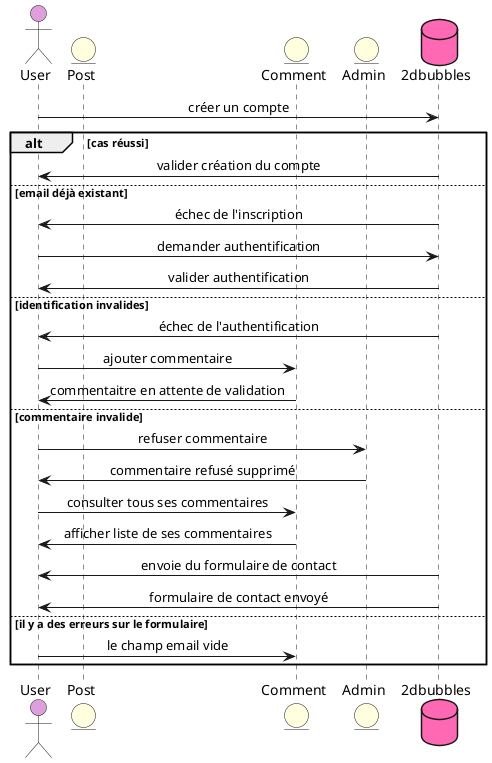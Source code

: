 @startuml UserSequence

skinparam responseMessageBelowArrow true
skinparam SequenceMessageAlignment center

actor User as User #Plum

entity Post as Post #LightYellow
entity Comment as Comment #LightYellow
entity Admin as Admin #LightYellow

database 2dbubbles as 2dbubbles #HotPink

User -> 2dbubbles: créer un compte
alt cas réussi
2dbubbles-> User: valider création du compte
else email déjà existant 
2dbubbles-> User: échec de l'inscription

User -> 2dbubbles: demander authentification 
2dbubbles-> User: valider authentification 
else identification invalides
2dbubbles-> User: échec de l'authentification


User -> Comment: ajouter commentaire
Comment -> User: commentaitre en attente de validation
else commentaire invalide
User -> Admin: refuser commentaire
Admin -> User: commentaire refusé supprimé

User -> Comment: consulter tous ses commentaires
Comment -> User: afficher liste de ses commentaires

2dbubbles -> User: envoie du formulaire de contact
2dbubbles -> User: formulaire de contact envoyé
else il y a des erreurs sur le formulaire
User -> Comment: le champ email vide 

end
@enduml